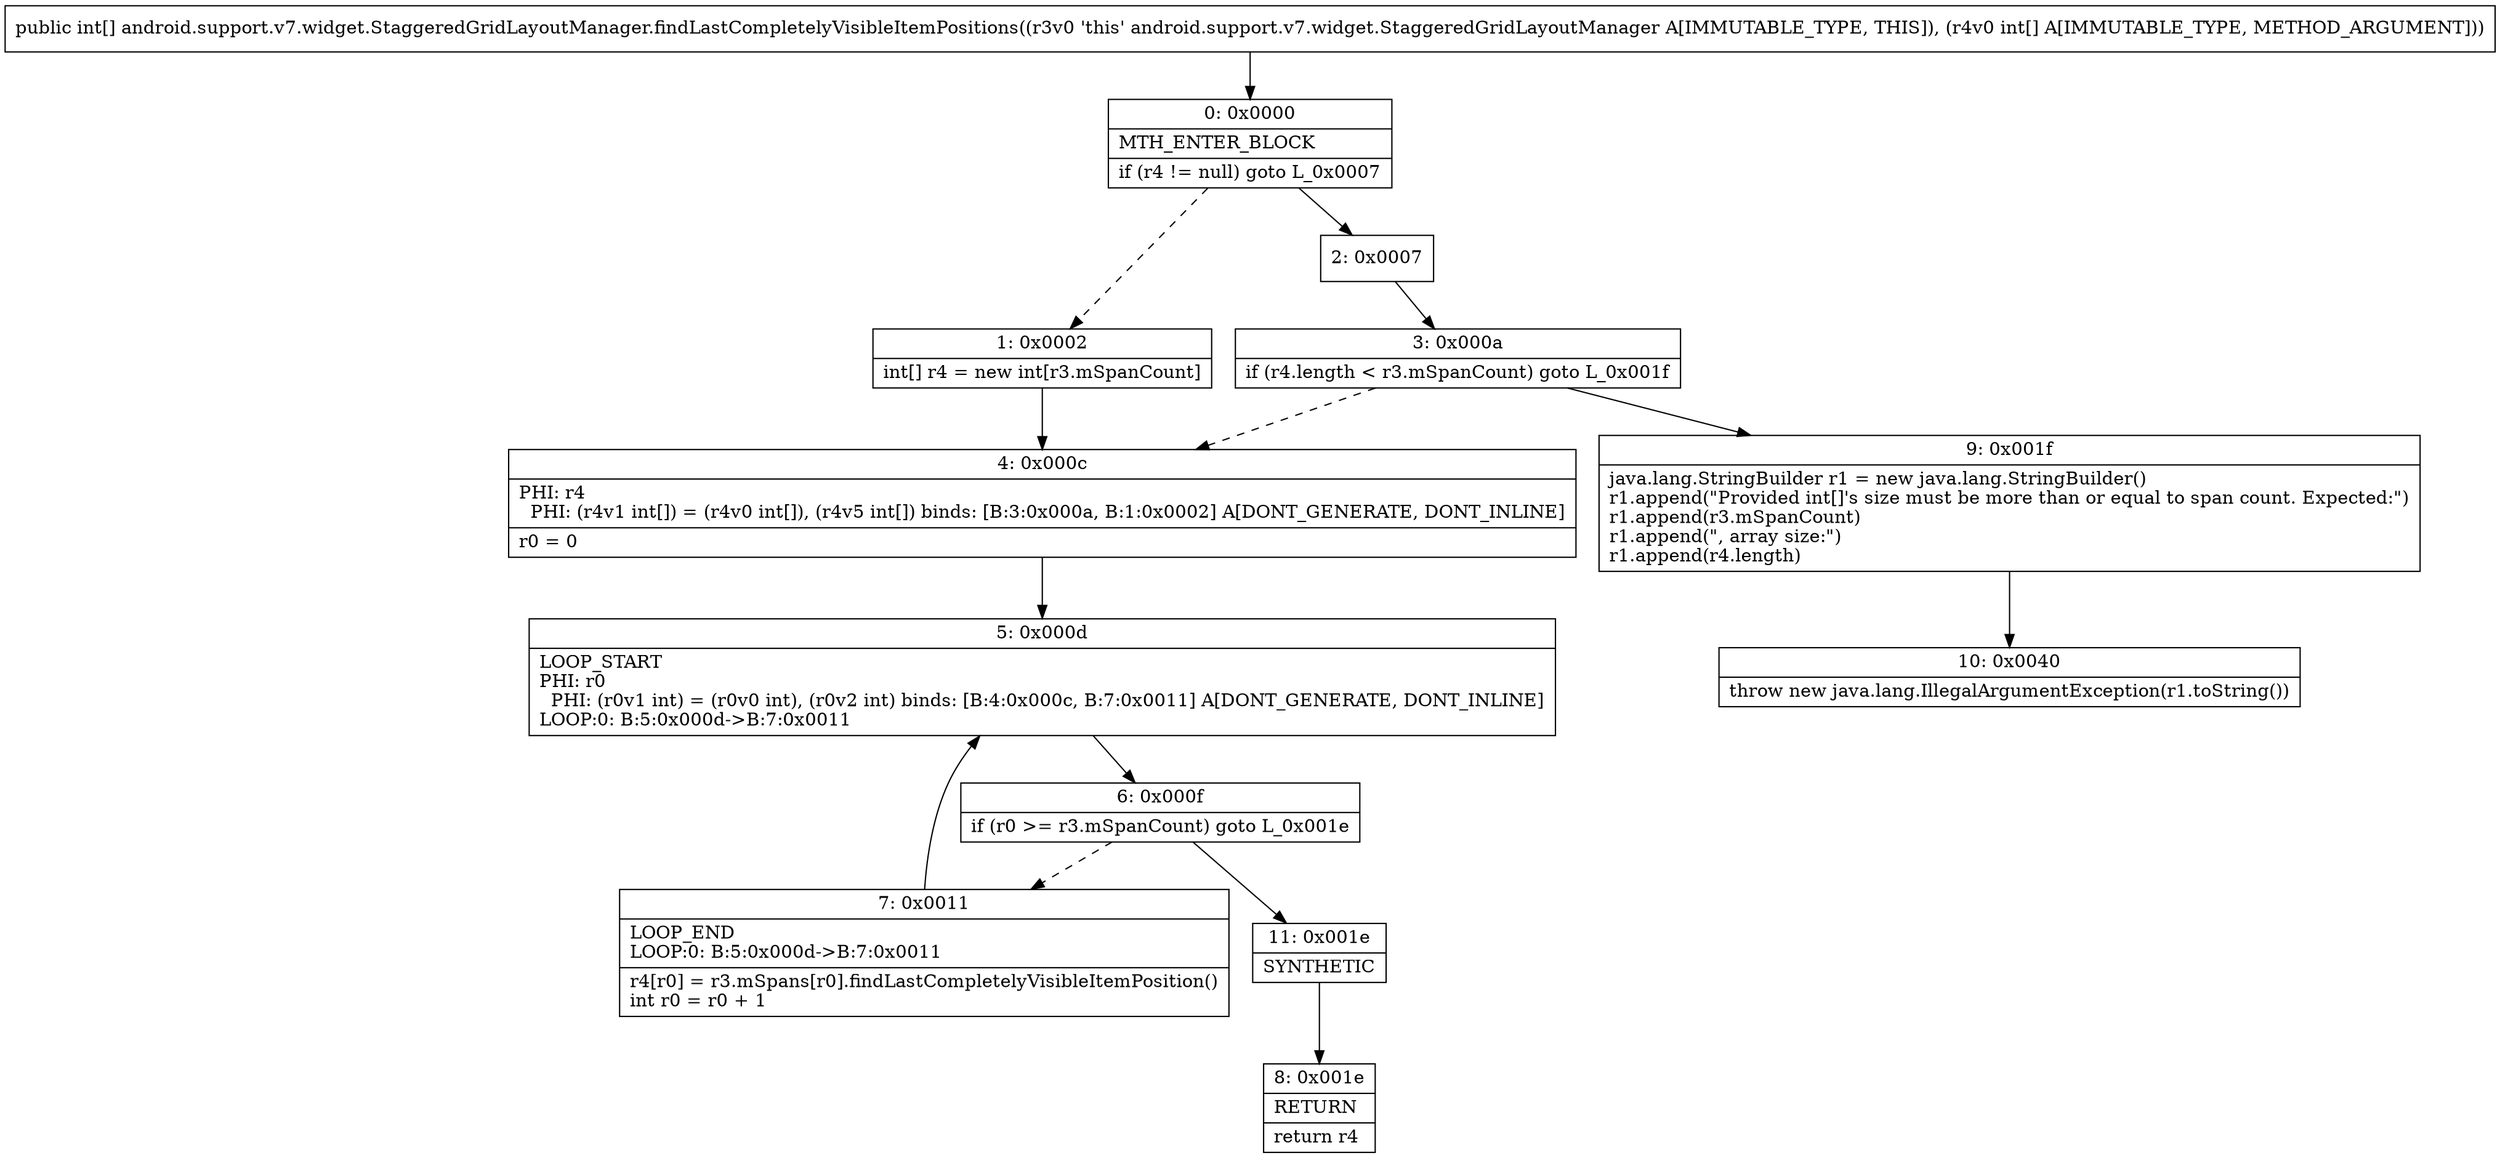 digraph "CFG forandroid.support.v7.widget.StaggeredGridLayoutManager.findLastCompletelyVisibleItemPositions([I)[I" {
Node_0 [shape=record,label="{0\:\ 0x0000|MTH_ENTER_BLOCK\l|if (r4 != null) goto L_0x0007\l}"];
Node_1 [shape=record,label="{1\:\ 0x0002|int[] r4 = new int[r3.mSpanCount]\l}"];
Node_2 [shape=record,label="{2\:\ 0x0007}"];
Node_3 [shape=record,label="{3\:\ 0x000a|if (r4.length \< r3.mSpanCount) goto L_0x001f\l}"];
Node_4 [shape=record,label="{4\:\ 0x000c|PHI: r4 \l  PHI: (r4v1 int[]) = (r4v0 int[]), (r4v5 int[]) binds: [B:3:0x000a, B:1:0x0002] A[DONT_GENERATE, DONT_INLINE]\l|r0 = 0\l}"];
Node_5 [shape=record,label="{5\:\ 0x000d|LOOP_START\lPHI: r0 \l  PHI: (r0v1 int) = (r0v0 int), (r0v2 int) binds: [B:4:0x000c, B:7:0x0011] A[DONT_GENERATE, DONT_INLINE]\lLOOP:0: B:5:0x000d\-\>B:7:0x0011\l}"];
Node_6 [shape=record,label="{6\:\ 0x000f|if (r0 \>= r3.mSpanCount) goto L_0x001e\l}"];
Node_7 [shape=record,label="{7\:\ 0x0011|LOOP_END\lLOOP:0: B:5:0x000d\-\>B:7:0x0011\l|r4[r0] = r3.mSpans[r0].findLastCompletelyVisibleItemPosition()\lint r0 = r0 + 1\l}"];
Node_8 [shape=record,label="{8\:\ 0x001e|RETURN\l|return r4\l}"];
Node_9 [shape=record,label="{9\:\ 0x001f|java.lang.StringBuilder r1 = new java.lang.StringBuilder()\lr1.append(\"Provided int[]'s size must be more than or equal to span count. Expected:\")\lr1.append(r3.mSpanCount)\lr1.append(\", array size:\")\lr1.append(r4.length)\l}"];
Node_10 [shape=record,label="{10\:\ 0x0040|throw new java.lang.IllegalArgumentException(r1.toString())\l}"];
Node_11 [shape=record,label="{11\:\ 0x001e|SYNTHETIC\l}"];
MethodNode[shape=record,label="{public int[] android.support.v7.widget.StaggeredGridLayoutManager.findLastCompletelyVisibleItemPositions((r3v0 'this' android.support.v7.widget.StaggeredGridLayoutManager A[IMMUTABLE_TYPE, THIS]), (r4v0 int[] A[IMMUTABLE_TYPE, METHOD_ARGUMENT])) }"];
MethodNode -> Node_0;
Node_0 -> Node_1[style=dashed];
Node_0 -> Node_2;
Node_1 -> Node_4;
Node_2 -> Node_3;
Node_3 -> Node_4[style=dashed];
Node_3 -> Node_9;
Node_4 -> Node_5;
Node_5 -> Node_6;
Node_6 -> Node_7[style=dashed];
Node_6 -> Node_11;
Node_7 -> Node_5;
Node_9 -> Node_10;
Node_11 -> Node_8;
}


